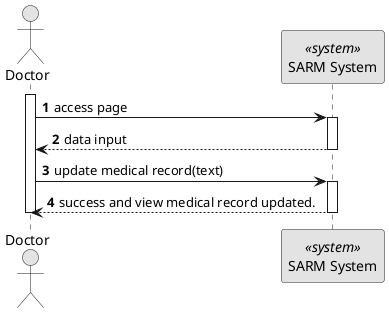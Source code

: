 @startuml 5.1.1
skinparam monochrome true
skinparam packageStyle rectangle
skinparam shadowing false

autonumber

actor "Doctor" as AD
participant "SARM System" as SYS <<system>>

activate AD
AD -> SYS: access page
activate SYS
SYS --> AD : data input
deactivate SYS
AD -> SYS : update medical record(text)
activate SYS
SYS --> AD : success and view medical record updated.

deactivate SYS

deactivate AD



@enduml